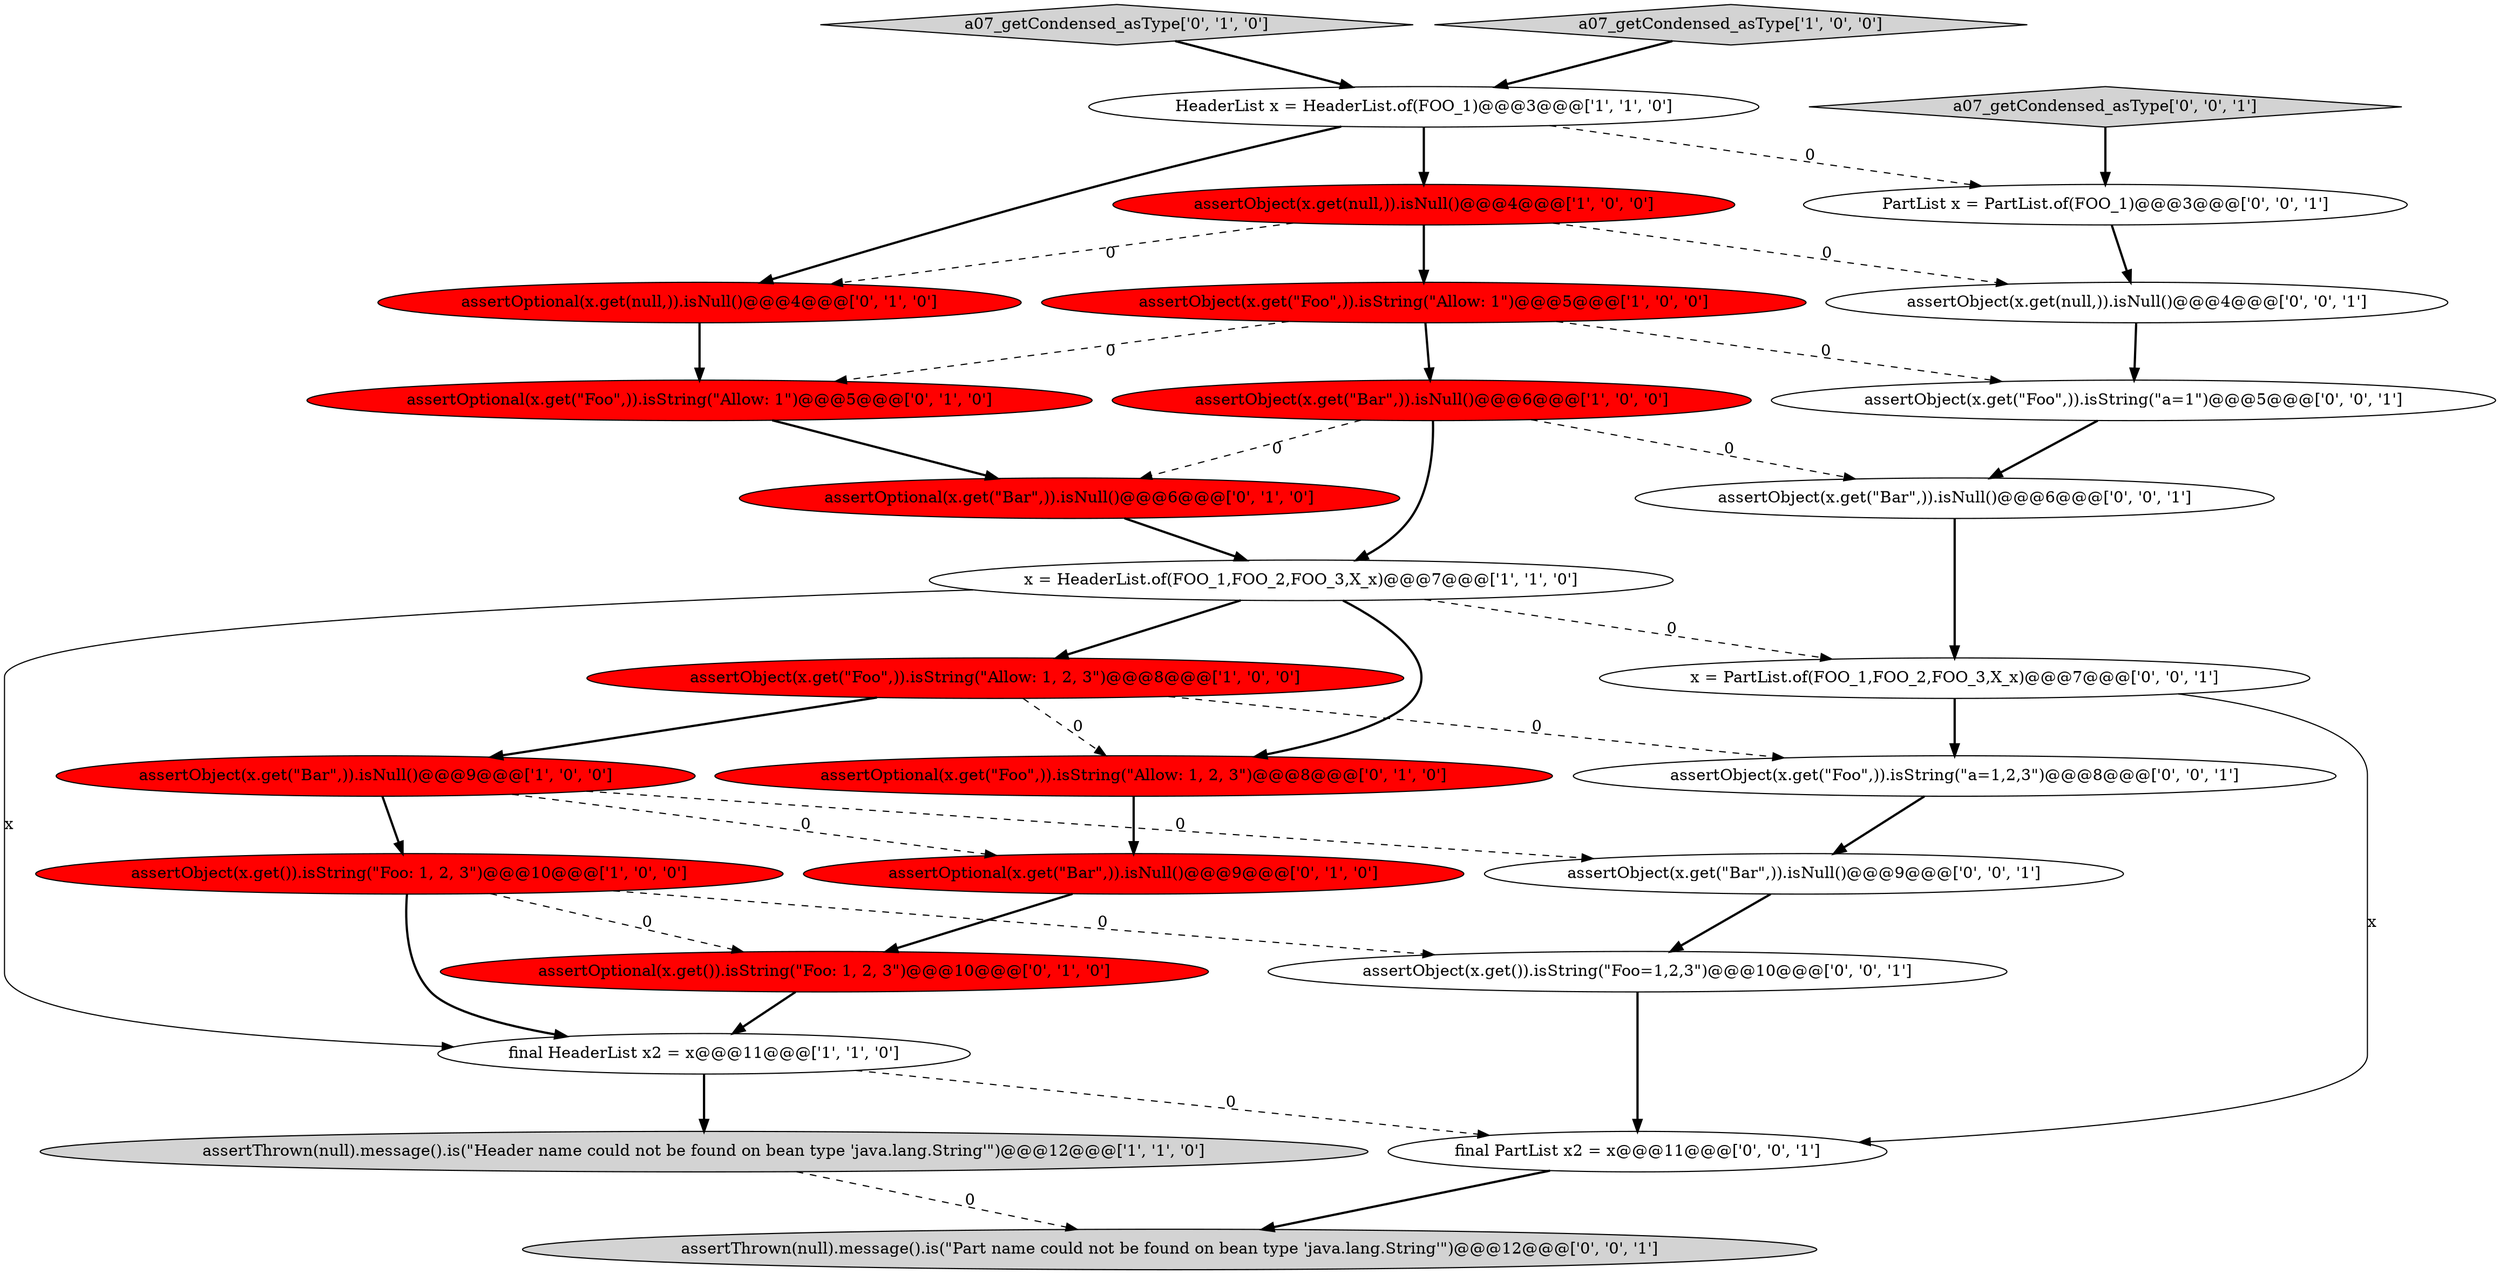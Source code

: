 digraph {
22 [style = filled, label = "assertObject(x.get(\"Foo\",)).isString(\"a=1,2,3\")@@@8@@@['0', '0', '1']", fillcolor = white, shape = ellipse image = "AAA0AAABBB3BBB"];
18 [style = filled, label = "assertThrown(null).message().is(\"Part name could not be found on bean type 'java.lang.String'\")@@@12@@@['0', '0', '1']", fillcolor = lightgray, shape = ellipse image = "AAA0AAABBB3BBB"];
11 [style = filled, label = "assertOptional(x.get(null,)).isNull()@@@4@@@['0', '1', '0']", fillcolor = red, shape = ellipse image = "AAA1AAABBB2BBB"];
24 [style = filled, label = "assertObject(x.get(null,)).isNull()@@@4@@@['0', '0', '1']", fillcolor = white, shape = ellipse image = "AAA0AAABBB3BBB"];
8 [style = filled, label = "assertObject(x.get()).isString(\"Foo: 1, 2, 3\")@@@10@@@['1', '0', '0']", fillcolor = red, shape = ellipse image = "AAA1AAABBB1BBB"];
7 [style = filled, label = "assertObject(x.get(\"Foo\",)).isString(\"Allow: 1\")@@@5@@@['1', '0', '0']", fillcolor = red, shape = ellipse image = "AAA1AAABBB1BBB"];
2 [style = filled, label = "assertObject(x.get(\"Bar\",)).isNull()@@@9@@@['1', '0', '0']", fillcolor = red, shape = ellipse image = "AAA1AAABBB1BBB"];
25 [style = filled, label = "a07_getCondensed_asType['0', '0', '1']", fillcolor = lightgray, shape = diamond image = "AAA0AAABBB3BBB"];
20 [style = filled, label = "PartList x = PartList.of(FOO_1)@@@3@@@['0', '0', '1']", fillcolor = white, shape = ellipse image = "AAA0AAABBB3BBB"];
12 [style = filled, label = "assertOptional(x.get()).isString(\"Foo: 1, 2, 3\")@@@10@@@['0', '1', '0']", fillcolor = red, shape = ellipse image = "AAA1AAABBB2BBB"];
23 [style = filled, label = "assertObject(x.get()).isString(\"Foo=1,2,3\")@@@10@@@['0', '0', '1']", fillcolor = white, shape = ellipse image = "AAA0AAABBB3BBB"];
13 [style = filled, label = "assertOptional(x.get(\"Bar\",)).isNull()@@@9@@@['0', '1', '0']", fillcolor = red, shape = ellipse image = "AAA1AAABBB2BBB"];
0 [style = filled, label = "assertObject(x.get(\"Foo\",)).isString(\"Allow: 1, 2, 3\")@@@8@@@['1', '0', '0']", fillcolor = red, shape = ellipse image = "AAA1AAABBB1BBB"];
17 [style = filled, label = "assertOptional(x.get(\"Bar\",)).isNull()@@@6@@@['0', '1', '0']", fillcolor = red, shape = ellipse image = "AAA1AAABBB2BBB"];
28 [style = filled, label = "x = PartList.of(FOO_1,FOO_2,FOO_3,X_x)@@@7@@@['0', '0', '1']", fillcolor = white, shape = ellipse image = "AAA0AAABBB3BBB"];
27 [style = filled, label = "final PartList x2 = x@@@11@@@['0', '0', '1']", fillcolor = white, shape = ellipse image = "AAA0AAABBB3BBB"];
15 [style = filled, label = "assertOptional(x.get(\"Foo\",)).isString(\"Allow: 1, 2, 3\")@@@8@@@['0', '1', '0']", fillcolor = red, shape = ellipse image = "AAA1AAABBB2BBB"];
26 [style = filled, label = "assertObject(x.get(\"Foo\",)).isString(\"a=1\")@@@5@@@['0', '0', '1']", fillcolor = white, shape = ellipse image = "AAA0AAABBB3BBB"];
5 [style = filled, label = "x = HeaderList.of(FOO_1,FOO_2,FOO_3,X_x)@@@7@@@['1', '1', '0']", fillcolor = white, shape = ellipse image = "AAA0AAABBB1BBB"];
6 [style = filled, label = "assertObject(x.get(null,)).isNull()@@@4@@@['1', '0', '0']", fillcolor = red, shape = ellipse image = "AAA1AAABBB1BBB"];
16 [style = filled, label = "a07_getCondensed_asType['0', '1', '0']", fillcolor = lightgray, shape = diamond image = "AAA0AAABBB2BBB"];
10 [style = filled, label = "a07_getCondensed_asType['1', '0', '0']", fillcolor = lightgray, shape = diamond image = "AAA0AAABBB1BBB"];
1 [style = filled, label = "final HeaderList x2 = x@@@11@@@['1', '1', '0']", fillcolor = white, shape = ellipse image = "AAA0AAABBB1BBB"];
9 [style = filled, label = "assertThrown(null).message().is(\"Header name could not be found on bean type 'java.lang.String'\")@@@12@@@['1', '1', '0']", fillcolor = lightgray, shape = ellipse image = "AAA0AAABBB1BBB"];
14 [style = filled, label = "assertOptional(x.get(\"Foo\",)).isString(\"Allow: 1\")@@@5@@@['0', '1', '0']", fillcolor = red, shape = ellipse image = "AAA1AAABBB2BBB"];
21 [style = filled, label = "assertObject(x.get(\"Bar\",)).isNull()@@@6@@@['0', '0', '1']", fillcolor = white, shape = ellipse image = "AAA0AAABBB3BBB"];
4 [style = filled, label = "assertObject(x.get(\"Bar\",)).isNull()@@@6@@@['1', '0', '0']", fillcolor = red, shape = ellipse image = "AAA1AAABBB1BBB"];
19 [style = filled, label = "assertObject(x.get(\"Bar\",)).isNull()@@@9@@@['0', '0', '1']", fillcolor = white, shape = ellipse image = "AAA0AAABBB3BBB"];
3 [style = filled, label = "HeaderList x = HeaderList.of(FOO_1)@@@3@@@['1', '1', '0']", fillcolor = white, shape = ellipse image = "AAA0AAABBB1BBB"];
16->3 [style = bold, label=""];
27->18 [style = bold, label=""];
17->5 [style = bold, label=""];
15->13 [style = bold, label=""];
2->19 [style = dashed, label="0"];
28->27 [style = solid, label="x"];
23->27 [style = bold, label=""];
22->19 [style = bold, label=""];
11->14 [style = bold, label=""];
4->17 [style = dashed, label="0"];
7->14 [style = dashed, label="0"];
1->27 [style = dashed, label="0"];
9->18 [style = dashed, label="0"];
0->2 [style = bold, label=""];
6->11 [style = dashed, label="0"];
3->11 [style = bold, label=""];
0->15 [style = dashed, label="0"];
5->15 [style = bold, label=""];
3->6 [style = bold, label=""];
10->3 [style = bold, label=""];
14->17 [style = bold, label=""];
8->12 [style = dashed, label="0"];
5->1 [style = solid, label="x"];
7->4 [style = bold, label=""];
4->21 [style = dashed, label="0"];
12->1 [style = bold, label=""];
0->22 [style = dashed, label="0"];
1->9 [style = bold, label=""];
21->28 [style = bold, label=""];
26->21 [style = bold, label=""];
8->1 [style = bold, label=""];
24->26 [style = bold, label=""];
25->20 [style = bold, label=""];
13->12 [style = bold, label=""];
5->28 [style = dashed, label="0"];
5->0 [style = bold, label=""];
2->13 [style = dashed, label="0"];
6->24 [style = dashed, label="0"];
19->23 [style = bold, label=""];
3->20 [style = dashed, label="0"];
6->7 [style = bold, label=""];
20->24 [style = bold, label=""];
7->26 [style = dashed, label="0"];
4->5 [style = bold, label=""];
28->22 [style = bold, label=""];
2->8 [style = bold, label=""];
8->23 [style = dashed, label="0"];
}
